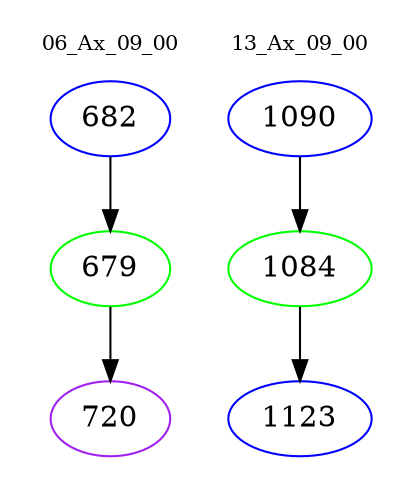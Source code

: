 digraph{
subgraph cluster_0 {
color = white
label = "06_Ax_09_00";
fontsize=10;
T0_682 [label="682", color="blue"]
T0_682 -> T0_679 [color="black"]
T0_679 [label="679", color="green"]
T0_679 -> T0_720 [color="black"]
T0_720 [label="720", color="purple"]
}
subgraph cluster_1 {
color = white
label = "13_Ax_09_00";
fontsize=10;
T1_1090 [label="1090", color="blue"]
T1_1090 -> T1_1084 [color="black"]
T1_1084 [label="1084", color="green"]
T1_1084 -> T1_1123 [color="black"]
T1_1123 [label="1123", color="blue"]
}
}
